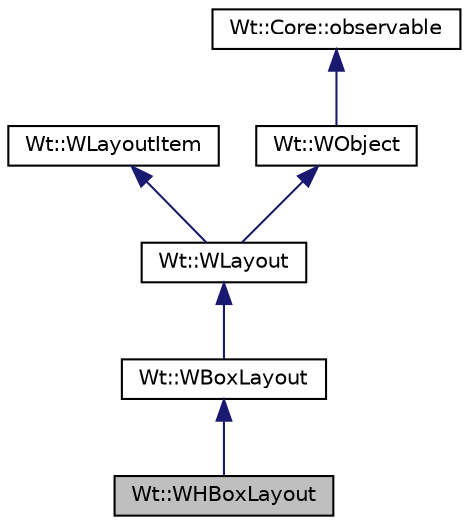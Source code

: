 digraph "Wt::WHBoxLayout"
{
 // LATEX_PDF_SIZE
  edge [fontname="Helvetica",fontsize="10",labelfontname="Helvetica",labelfontsize="10"];
  node [fontname="Helvetica",fontsize="10",shape=record];
  Node1 [label="Wt::WHBoxLayout",height=0.2,width=0.4,color="black", fillcolor="grey75", style="filled", fontcolor="black",tooltip="A layout manager which arranges widgets horizontally."];
  Node2 -> Node1 [dir="back",color="midnightblue",fontsize="10",style="solid"];
  Node2 [label="Wt::WBoxLayout",height=0.2,width=0.4,color="black", fillcolor="white", style="filled",URL="$classWt_1_1WBoxLayout.html",tooltip="A layout manager which arranges widgets horizontally or vertically."];
  Node3 -> Node2 [dir="back",color="midnightblue",fontsize="10",style="solid"];
  Node3 [label="Wt::WLayout",height=0.2,width=0.4,color="black", fillcolor="white", style="filled",URL="$classWt_1_1WLayout.html",tooltip="An abstract base class for layout managers."];
  Node4 -> Node3 [dir="back",color="midnightblue",fontsize="10",style="solid"];
  Node4 [label="Wt::WLayoutItem",height=0.2,width=0.4,color="black", fillcolor="white", style="filled",URL="$classWt_1_1WLayoutItem.html",tooltip="An abstract base class for items that can participate in a layout."];
  Node5 -> Node3 [dir="back",color="midnightblue",fontsize="10",style="solid"];
  Node5 [label="Wt::WObject",height=0.2,width=0.4,color="black", fillcolor="white", style="filled",URL="$classWt_1_1WObject.html",tooltip="A base class for objects that participate in the signal/slot system."];
  Node6 -> Node5 [dir="back",color="midnightblue",fontsize="10",style="solid"];
  Node6 [label="Wt::Core::observable",height=0.2,width=0.4,color="black", fillcolor="white", style="filled",URL="$classWt_1_1Core_1_1observable.html",tooltip="A base class for objects whose life-time can be tracked."];
}
